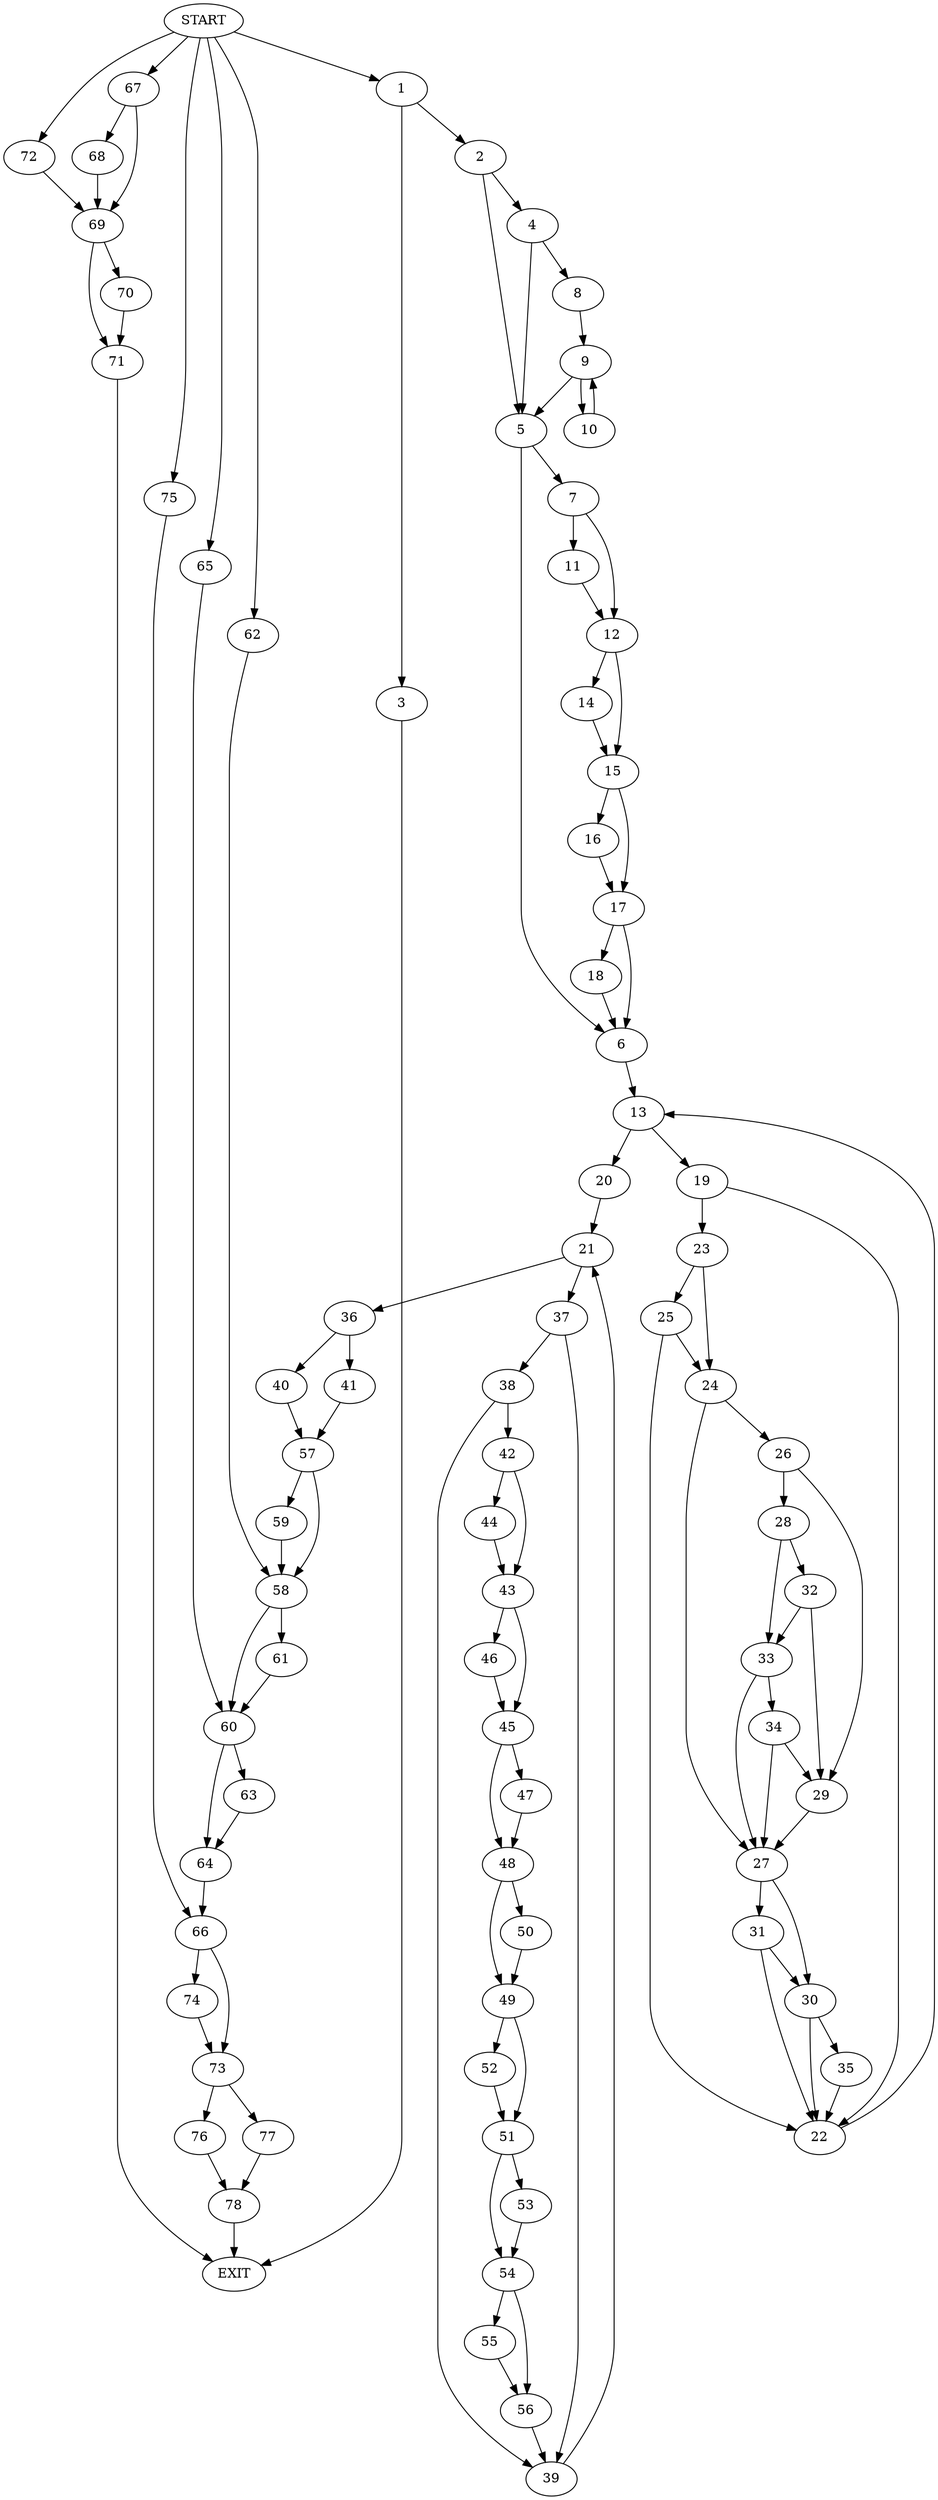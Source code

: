 digraph {
0 [label="START"]
79 [label="EXIT"]
0 -> 1
1 -> 2
1 -> 3
3 -> 79
2 -> 4
2 -> 5
5 -> 6
5 -> 7
4 -> 8
4 -> 5
8 -> 9
9 -> 5
9 -> 10
10 -> 9
7 -> 11
7 -> 12
6 -> 13
12 -> 14
12 -> 15
11 -> 12
15 -> 16
15 -> 17
14 -> 15
16 -> 17
17 -> 6
17 -> 18
18 -> 6
13 -> 19
13 -> 20
20 -> 21
19 -> 22
19 -> 23
23 -> 24
23 -> 25
22 -> 13
25 -> 22
25 -> 24
24 -> 26
24 -> 27
26 -> 28
26 -> 29
27 -> 30
27 -> 31
29 -> 27
28 -> 32
28 -> 33
32 -> 29
32 -> 33
33 -> 27
33 -> 34
34 -> 29
34 -> 27
30 -> 35
30 -> 22
31 -> 30
31 -> 22
35 -> 22
21 -> 36
21 -> 37
37 -> 38
37 -> 39
36 -> 40
36 -> 41
39 -> 21
38 -> 39
38 -> 42
42 -> 43
42 -> 44
43 -> 45
43 -> 46
44 -> 43
46 -> 45
45 -> 47
45 -> 48
48 -> 49
48 -> 50
47 -> 48
50 -> 49
49 -> 51
49 -> 52
52 -> 51
51 -> 53
51 -> 54
53 -> 54
54 -> 55
54 -> 56
56 -> 39
55 -> 56
41 -> 57
40 -> 57
57 -> 58
57 -> 59
58 -> 60
58 -> 61
59 -> 58
0 -> 62
62 -> 58
60 -> 63
60 -> 64
61 -> 60
0 -> 65
65 -> 60
64 -> 66
63 -> 64
0 -> 67
67 -> 68
67 -> 69
69 -> 70
69 -> 71
68 -> 69
0 -> 72
72 -> 69
71 -> 79
70 -> 71
66 -> 73
66 -> 74
0 -> 75
75 -> 66
73 -> 76
73 -> 77
74 -> 73
76 -> 78
77 -> 78
78 -> 79
}
